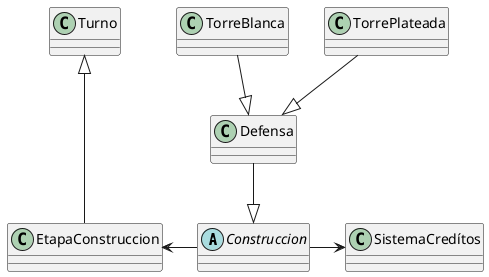 @startuml

abstract class Construccion{}
Construccion <|-up- Defensa
Construccion -left-> EtapaConstruccion
Construccion --right-> SistemaCredítos
EtapaConstruccion --up-|> Turno

Defensa <|-up- TorreBlanca
Defensa <|-up- TorrePlateada

@enduml